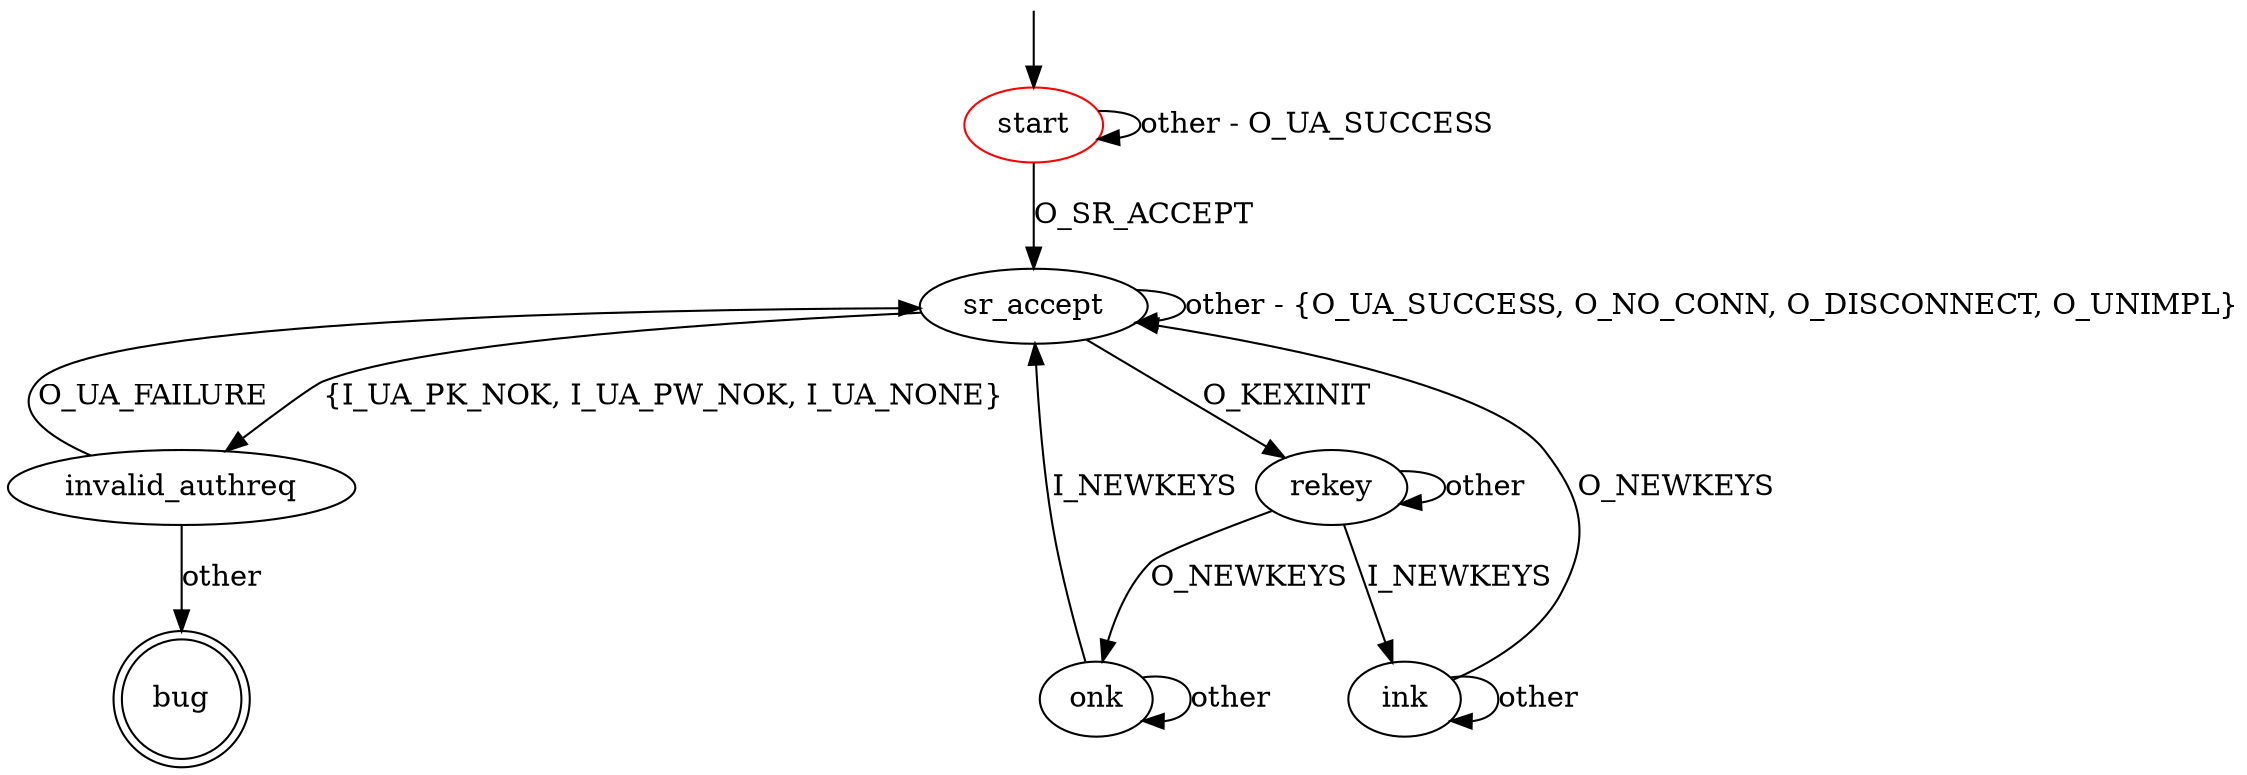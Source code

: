 digraph G {
label=""
start [color="red"]
bug [shape="doublecircle"]

start -> sr_accept [label="O_SR_ACCEPT"]
start -> start [label="other - O_UA_SUCCESS"]
sr_accept -> invalid_authreq [label="{I_UA_PK_NOK, I_UA_PW_NOK, I_UA_NONE}"]
sr_accept -> sr_accept [label="other - {O_UA_SUCCESS, O_NO_CONN, O_DISCONNECT, O_UNIMPL}"]
sr_accept -> rekey [label="O_KEXINIT"]
invalid_authreq -> sr_accept [label="O_UA_FAILURE"]
invalid_authreq -> bug [label="other"]

rekey -> ink [label="I_NEWKEYS"]
rekey -> onk [label="O_NEWKEYS"]
rekey -> rekey [label="other"]
ink -> sr_accept [label="O_NEWKEYS"]
ink -> ink [label="other"]
onk -> sr_accept [label="I_NEWKEYS"]
onk -> onk [label="other"]

__start0 [label="" shape="none" width="0" height="0"];
__start0 -> start;
}
